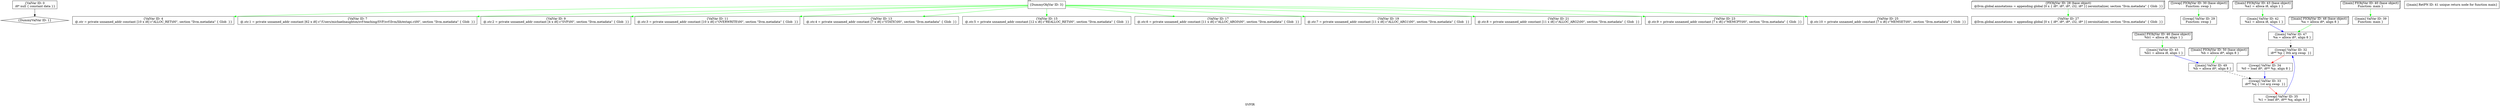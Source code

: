 digraph "SVFIR" {
	label="SVFIR";

	Node0x10211fee0 [shape=record,shape=box,label="{ValVar ID: 0\n i8* null \{ constant data \}}"];
	Node0x10211fee0 -> Node0x10211fd80[color=black];
	Node0x10211fd80 [shape=record,shape=diamond,label="{DummyValVar ID: 1}"];
	Node0x10211fca0 [shape=record,shape=tab,label="{DummyObjVar ID: 3}"];
	Node0x10211fca0 -> Node0x10211d3b0[color=green];
	Node0x10211fca0 -> Node0x10211fae0[color=green];
	Node0x10211fca0 -> Node0x10211ef00[color=green];
	Node0x10211fca0 -> Node0x10211d990[color=green];
	Node0x10211fca0 -> Node0x10211da70[color=green];
	Node0x10211fca0 -> Node0x10211d8b0[color=green];
	Node0x10211fca0 -> Node0x10211d780[color=green];
	Node0x10211fca0 -> Node0x10211dd60[color=green];
	Node0x10211fca0 -> Node0x10211d5c0[color=green];
	Node0x10211fca0 -> Node0x10211d6a0[color=green];
	Node0x10211fca0 -> Node0x10211dba0[color=green];
	Node0x10211d3b0 [shape=record,shape=box,label="{ValVar ID: 4\n @.str = private unnamed_addr constant [10 x i8] c\"ALLOC_RET\\00\", section \"llvm.metadata\" \{ Glob  \}}"];
	Node0x10211fae0 [shape=record,shape=box,label="{ValVar ID: 7\n @.str.1 = private unnamed_addr constant [62 x i8] c\"/Users/michaelnaughton/svf-teaching/SVF/svf-llvm/lib/extapi.c\\00\", section \"llvm.metadata\" \{ Glob  \}}"];
	Node0x10211ef00 [shape=record,shape=box,label="{ValVar ID: 9\n @.str.2 = private unnamed_addr constant [4 x i8] c\"SVF\\00\", section \"llvm.metadata\" \{ Glob  \}}"];
	Node0x10211d990 [shape=record,shape=box,label="{ValVar ID: 11\n @.str.3 = private unnamed_addr constant [10 x i8] c\"OVERWRITE\\00\", section \"llvm.metadata\" \{ Glob  \}}"];
	Node0x10211da70 [shape=record,shape=box,label="{ValVar ID: 13\n @.str.4 = private unnamed_addr constant [7 x i8] c\"STATIC\\00\", section \"llvm.metadata\" \{ Glob  \}}"];
	Node0x10211d8b0 [shape=record,shape=box,label="{ValVar ID: 15\n @.str.5 = private unnamed_addr constant [12 x i8] c\"REALLOC_RET\\00\", section \"llvm.metadata\" \{ Glob  \}}"];
	Node0x10211d780 [shape=record,shape=box,label="{ValVar ID: 17\n @.str.6 = private unnamed_addr constant [11 x i8] c\"ALLOC_ARG0\\00\", section \"llvm.metadata\" \{ Glob  \}}"];
	Node0x10211dd60 [shape=record,shape=box,label="{ValVar ID: 19\n @.str.7 = private unnamed_addr constant [11 x i8] c\"ALLOC_ARG1\\00\", section \"llvm.metadata\" \{ Glob  \}}"];
	Node0x10211d5c0 [shape=record,shape=box,label="{ValVar ID: 21\n @.str.8 = private unnamed_addr constant [11 x i8] c\"ALLOC_ARG2\\00\", section \"llvm.metadata\" \{ Glob  \}}"];
	Node0x10211d6a0 [shape=record,shape=box,label="{ValVar ID: 23\n @.str.9 = private unnamed_addr constant [7 x i8] c\"MEMCPY\\00\", section \"llvm.metadata\" \{ Glob  \}}"];
	Node0x10211dba0 [shape=record,shape=box,label="{ValVar ID: 25\n @.str.10 = private unnamed_addr constant [7 x i8] c\"MEMSET\\00\", section \"llvm.metadata\" \{ Glob  \}}"];
	Node0x10211dc80 [shape=record,shape=box,label="{ValVar ID: 27\n @llvm.global.annotations = appending global [0 x \{ i8*, i8*, i8*, i32, i8* \}] zeroinitializer, section \"llvm.metadata\" \{ Glob  \}}"];
	Node0x10211c770 [shape=record,shape=box3d,label="{FIObjVar ID: 28 (base object)\n @llvm.global.annotations = appending global [0 x \{ i8*, i8*, i8*, i32, i8* \}] zeroinitializer, section \"llvm.metadata\" \{ Glob  \}}"];
	Node0x10211c770 -> Node0x10211dc80[color=green];
	Node0x10211f400 [shape=record,shape=box,label="{[swap] ValVar ID: 29\nFunction: swap }"];
	Node0x10211ccf0 [shape=record,shape=box3d,label="{[swap] FIObjVar ID: 30 (base object)\nFunction: swap }"];
	Node0x10211ccf0 -> Node0x10211f400[color=green];
	Node0x10211f1f0 [shape=record,shape=box,label="{[swap] ValVar ID: 32\n i8** %p \{ 0th arg swap  \}}"];
	Node0x10211f1f0 -> Node0x10211f030[color=red];
	Node0x10211f320 [shape=record,shape=box,label="{[swap] ValVar ID: 33\n i8** %q \{ 1st arg swap  \}}"];
	Node0x10211f320 -> Node0x10211f110[color=red];
	Node0x10211f030 [shape=record,shape=box,label="{[swap] ValVar ID: 34\n   %0 = load i8*, i8** %p, align 8 }"];
	Node0x10211f030 -> Node0x10211f320[color=blue];
	Node0x10211f110 [shape=record,shape=box,label="{[swap] ValVar ID: 35\n   %1 = load i8*, i8** %q, align 8 }"];
	Node0x10211f110 -> Node0x10211f1f0[color=blue];
	Node0x10211f4e0 [shape=record,shape=box,label="{[main] ValVar ID: 39\nFunction: main }"];
	Node0x10211ce70 [shape=record,shape=box3d,label="{[main] FIObjVar ID: 40 (base object)\nFunction: main }"];
	Node0x10211ce70 -> Node0x10211f4e0[color=green];
	Node0x10211c4d0 [shape=record,shape=box,label="{[main] RetPN ID: 41 unique return node for function main}"];
	Node0x10211d2d0 [shape=record,shape=box,label="{[main] ValVar ID: 42\n   %a1 = alloca i8, align 1 }"];
	Node0x10211d2d0 -> Node0x10211df70[color=blue];
	Node0x10211c8c0 [shape=record,shape=box3d,label="{[main] FIObjVar ID: 43 (base object)\n   %a1 = alloca i8, align 1 }"];
	Node0x10211c8c0 -> Node0x10211d2d0[color=green];
	Node0x10211de90 [shape=record,shape=box,label="{[main] ValVar ID: 45\n   %b1 = alloca i8, align 1 }"];
	Node0x10211de90 -> Node0x10211f610[color=blue];
	Node0x10211ca30 [shape=record,shape=box3d,label="{[main] FIObjVar ID: 46 (base object)\n   %b1 = alloca i8, align 1 }"];
	Node0x10211ca30 -> Node0x10211de90[color=green];
	Node0x10211df70 [shape=record,shape=box,label="{[main] ValVar ID: 47\n   %a = alloca i8*, align 8 }"];
	Node0x10211df70 -> Node0x10211f1f0[color=black,style=dashed];
	Node0x10211cb80 [shape=record,shape=box3d,label="{[main] FIObjVar ID: 48 (base object)\n   %a = alloca i8*, align 8 }"];
	Node0x10211cb80 -> Node0x10211df70[color=green];
	Node0x10211f610 [shape=record,shape=box,label="{[main] ValVar ID: 49\n   %b = alloca i8*, align 8 }"];
	Node0x10211f610 -> Node0x10211f320[color=black,style=dashed];
	Node0x10211d130 [shape=record,shape=box3d,label="{[main] FIObjVar ID: 50 (base object)\n   %b = alloca i8*, align 8 }"];
	Node0x10211d130 -> Node0x10211f610[color=green];
}
